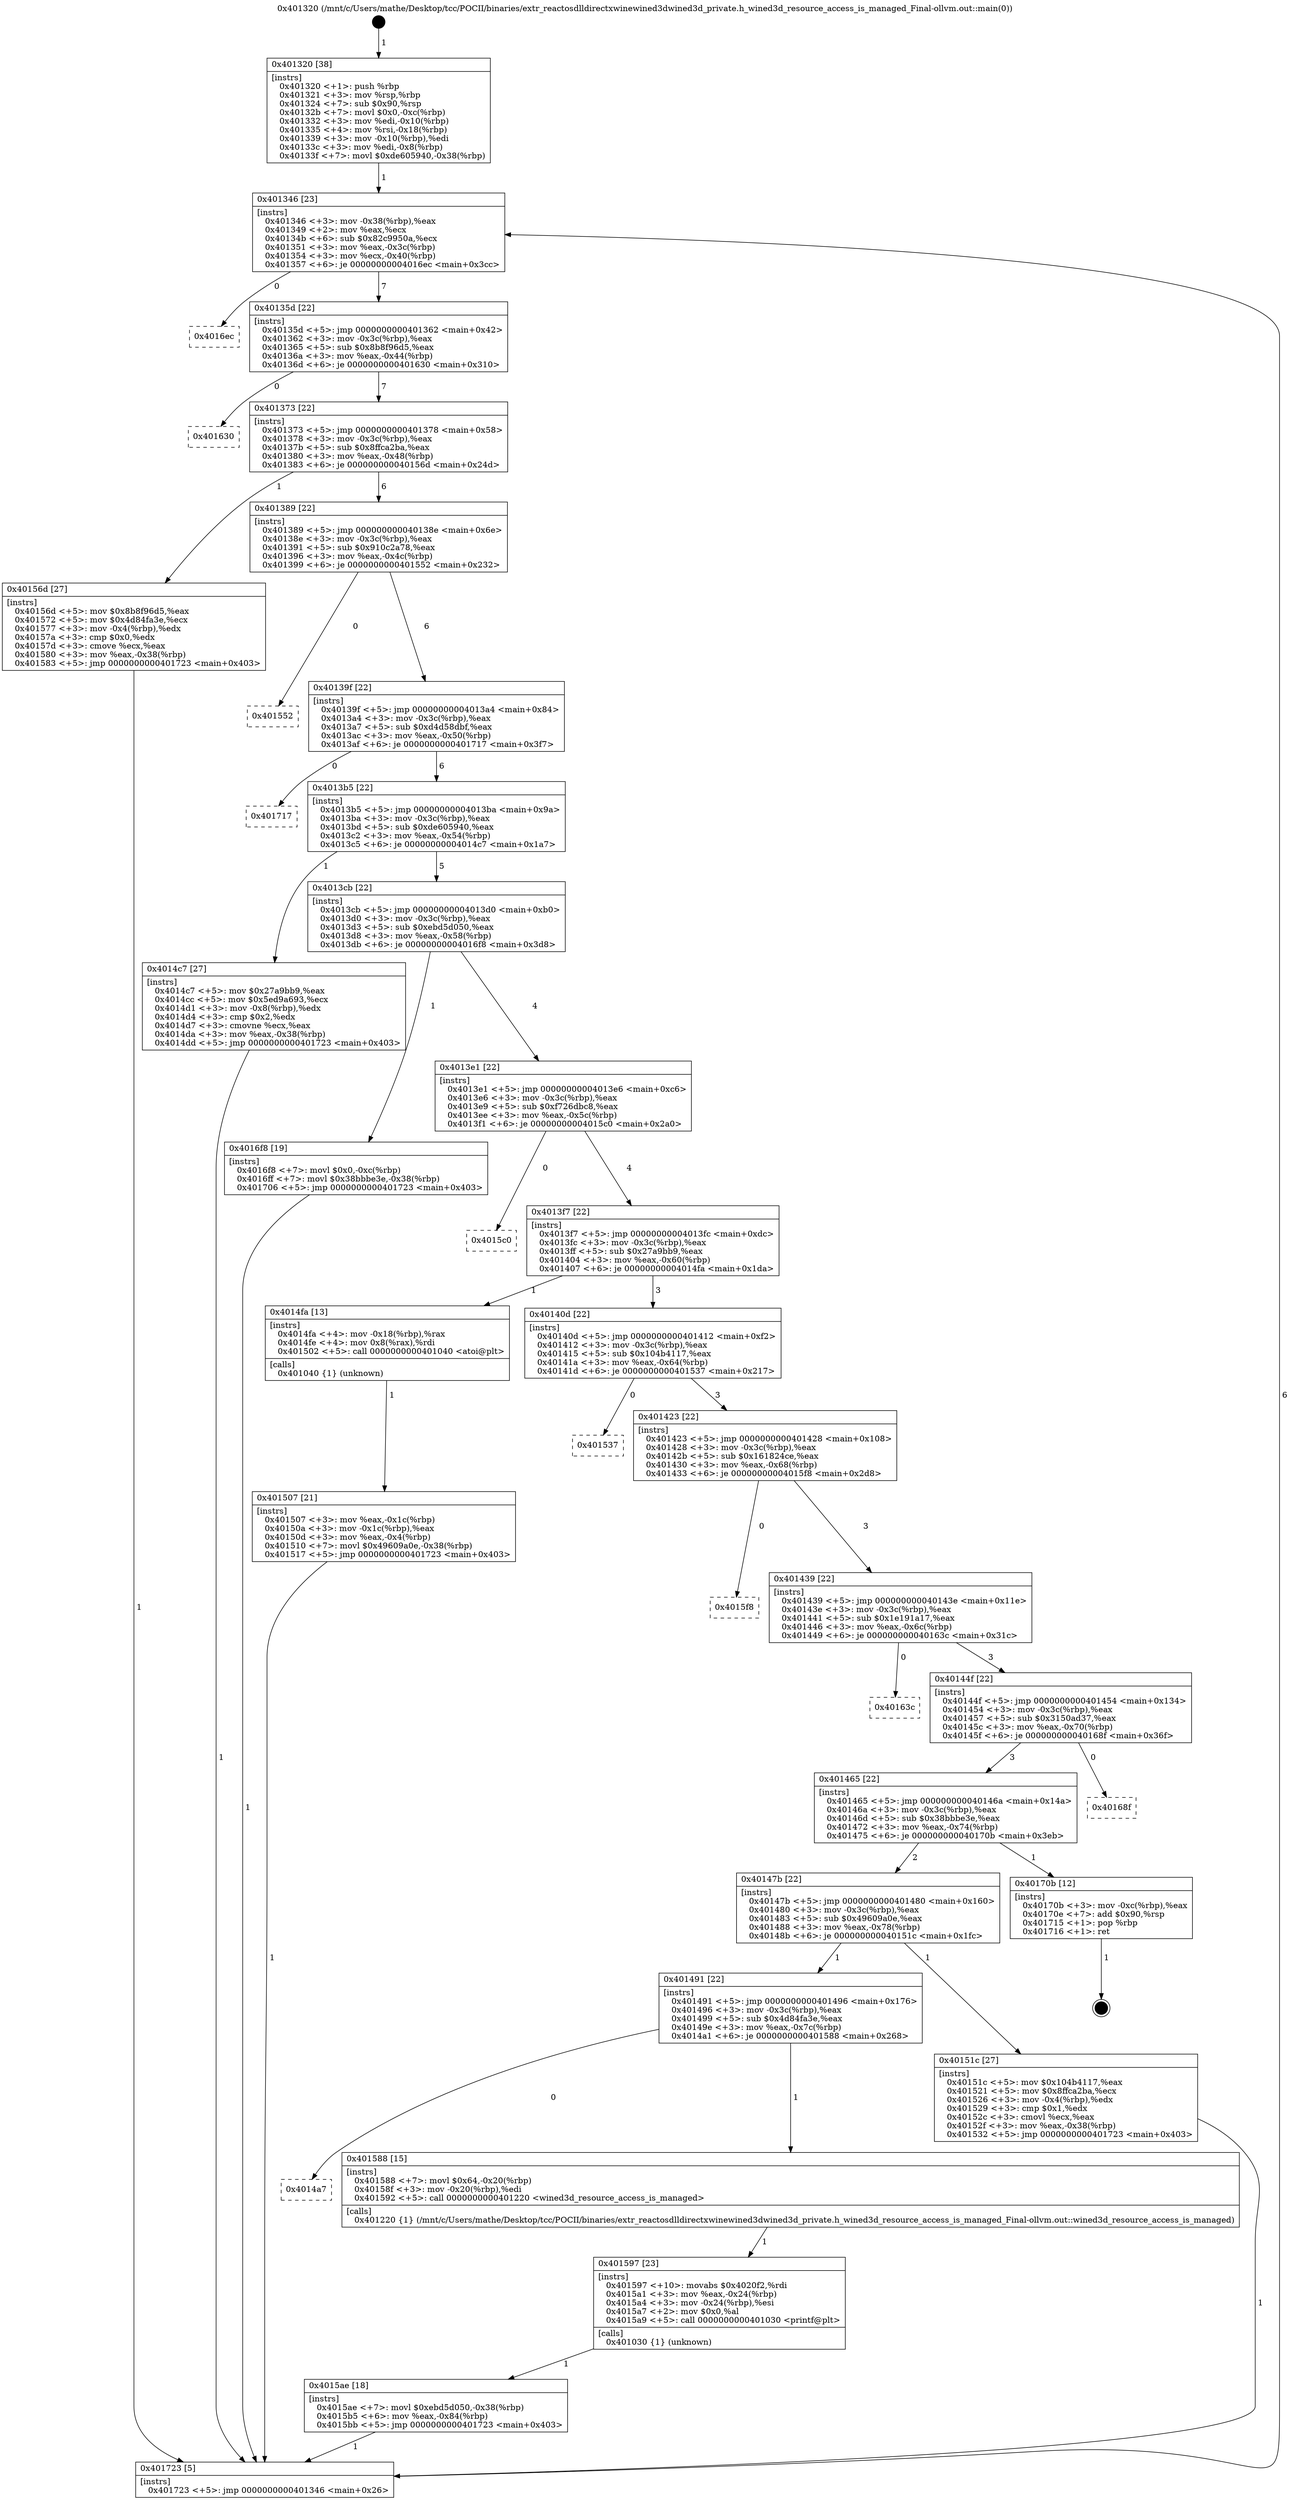 digraph "0x401320" {
  label = "0x401320 (/mnt/c/Users/mathe/Desktop/tcc/POCII/binaries/extr_reactosdlldirectxwinewined3dwined3d_private.h_wined3d_resource_access_is_managed_Final-ollvm.out::main(0))"
  labelloc = "t"
  node[shape=record]

  Entry [label="",width=0.3,height=0.3,shape=circle,fillcolor=black,style=filled]
  "0x401346" [label="{
     0x401346 [23]\l
     | [instrs]\l
     &nbsp;&nbsp;0x401346 \<+3\>: mov -0x38(%rbp),%eax\l
     &nbsp;&nbsp;0x401349 \<+2\>: mov %eax,%ecx\l
     &nbsp;&nbsp;0x40134b \<+6\>: sub $0x82c9950a,%ecx\l
     &nbsp;&nbsp;0x401351 \<+3\>: mov %eax,-0x3c(%rbp)\l
     &nbsp;&nbsp;0x401354 \<+3\>: mov %ecx,-0x40(%rbp)\l
     &nbsp;&nbsp;0x401357 \<+6\>: je 00000000004016ec \<main+0x3cc\>\l
  }"]
  "0x4016ec" [label="{
     0x4016ec\l
  }", style=dashed]
  "0x40135d" [label="{
     0x40135d [22]\l
     | [instrs]\l
     &nbsp;&nbsp;0x40135d \<+5\>: jmp 0000000000401362 \<main+0x42\>\l
     &nbsp;&nbsp;0x401362 \<+3\>: mov -0x3c(%rbp),%eax\l
     &nbsp;&nbsp;0x401365 \<+5\>: sub $0x8b8f96d5,%eax\l
     &nbsp;&nbsp;0x40136a \<+3\>: mov %eax,-0x44(%rbp)\l
     &nbsp;&nbsp;0x40136d \<+6\>: je 0000000000401630 \<main+0x310\>\l
  }"]
  Exit [label="",width=0.3,height=0.3,shape=circle,fillcolor=black,style=filled,peripheries=2]
  "0x401630" [label="{
     0x401630\l
  }", style=dashed]
  "0x401373" [label="{
     0x401373 [22]\l
     | [instrs]\l
     &nbsp;&nbsp;0x401373 \<+5\>: jmp 0000000000401378 \<main+0x58\>\l
     &nbsp;&nbsp;0x401378 \<+3\>: mov -0x3c(%rbp),%eax\l
     &nbsp;&nbsp;0x40137b \<+5\>: sub $0x8ffca2ba,%eax\l
     &nbsp;&nbsp;0x401380 \<+3\>: mov %eax,-0x48(%rbp)\l
     &nbsp;&nbsp;0x401383 \<+6\>: je 000000000040156d \<main+0x24d\>\l
  }"]
  "0x4015ae" [label="{
     0x4015ae [18]\l
     | [instrs]\l
     &nbsp;&nbsp;0x4015ae \<+7\>: movl $0xebd5d050,-0x38(%rbp)\l
     &nbsp;&nbsp;0x4015b5 \<+6\>: mov %eax,-0x84(%rbp)\l
     &nbsp;&nbsp;0x4015bb \<+5\>: jmp 0000000000401723 \<main+0x403\>\l
  }"]
  "0x40156d" [label="{
     0x40156d [27]\l
     | [instrs]\l
     &nbsp;&nbsp;0x40156d \<+5\>: mov $0x8b8f96d5,%eax\l
     &nbsp;&nbsp;0x401572 \<+5\>: mov $0x4d84fa3e,%ecx\l
     &nbsp;&nbsp;0x401577 \<+3\>: mov -0x4(%rbp),%edx\l
     &nbsp;&nbsp;0x40157a \<+3\>: cmp $0x0,%edx\l
     &nbsp;&nbsp;0x40157d \<+3\>: cmove %ecx,%eax\l
     &nbsp;&nbsp;0x401580 \<+3\>: mov %eax,-0x38(%rbp)\l
     &nbsp;&nbsp;0x401583 \<+5\>: jmp 0000000000401723 \<main+0x403\>\l
  }"]
  "0x401389" [label="{
     0x401389 [22]\l
     | [instrs]\l
     &nbsp;&nbsp;0x401389 \<+5\>: jmp 000000000040138e \<main+0x6e\>\l
     &nbsp;&nbsp;0x40138e \<+3\>: mov -0x3c(%rbp),%eax\l
     &nbsp;&nbsp;0x401391 \<+5\>: sub $0x910c2a78,%eax\l
     &nbsp;&nbsp;0x401396 \<+3\>: mov %eax,-0x4c(%rbp)\l
     &nbsp;&nbsp;0x401399 \<+6\>: je 0000000000401552 \<main+0x232\>\l
  }"]
  "0x401597" [label="{
     0x401597 [23]\l
     | [instrs]\l
     &nbsp;&nbsp;0x401597 \<+10\>: movabs $0x4020f2,%rdi\l
     &nbsp;&nbsp;0x4015a1 \<+3\>: mov %eax,-0x24(%rbp)\l
     &nbsp;&nbsp;0x4015a4 \<+3\>: mov -0x24(%rbp),%esi\l
     &nbsp;&nbsp;0x4015a7 \<+2\>: mov $0x0,%al\l
     &nbsp;&nbsp;0x4015a9 \<+5\>: call 0000000000401030 \<printf@plt\>\l
     | [calls]\l
     &nbsp;&nbsp;0x401030 \{1\} (unknown)\l
  }"]
  "0x401552" [label="{
     0x401552\l
  }", style=dashed]
  "0x40139f" [label="{
     0x40139f [22]\l
     | [instrs]\l
     &nbsp;&nbsp;0x40139f \<+5\>: jmp 00000000004013a4 \<main+0x84\>\l
     &nbsp;&nbsp;0x4013a4 \<+3\>: mov -0x3c(%rbp),%eax\l
     &nbsp;&nbsp;0x4013a7 \<+5\>: sub $0xd4d58dbf,%eax\l
     &nbsp;&nbsp;0x4013ac \<+3\>: mov %eax,-0x50(%rbp)\l
     &nbsp;&nbsp;0x4013af \<+6\>: je 0000000000401717 \<main+0x3f7\>\l
  }"]
  "0x4014a7" [label="{
     0x4014a7\l
  }", style=dashed]
  "0x401717" [label="{
     0x401717\l
  }", style=dashed]
  "0x4013b5" [label="{
     0x4013b5 [22]\l
     | [instrs]\l
     &nbsp;&nbsp;0x4013b5 \<+5\>: jmp 00000000004013ba \<main+0x9a\>\l
     &nbsp;&nbsp;0x4013ba \<+3\>: mov -0x3c(%rbp),%eax\l
     &nbsp;&nbsp;0x4013bd \<+5\>: sub $0xde605940,%eax\l
     &nbsp;&nbsp;0x4013c2 \<+3\>: mov %eax,-0x54(%rbp)\l
     &nbsp;&nbsp;0x4013c5 \<+6\>: je 00000000004014c7 \<main+0x1a7\>\l
  }"]
  "0x401588" [label="{
     0x401588 [15]\l
     | [instrs]\l
     &nbsp;&nbsp;0x401588 \<+7\>: movl $0x64,-0x20(%rbp)\l
     &nbsp;&nbsp;0x40158f \<+3\>: mov -0x20(%rbp),%edi\l
     &nbsp;&nbsp;0x401592 \<+5\>: call 0000000000401220 \<wined3d_resource_access_is_managed\>\l
     | [calls]\l
     &nbsp;&nbsp;0x401220 \{1\} (/mnt/c/Users/mathe/Desktop/tcc/POCII/binaries/extr_reactosdlldirectxwinewined3dwined3d_private.h_wined3d_resource_access_is_managed_Final-ollvm.out::wined3d_resource_access_is_managed)\l
  }"]
  "0x4014c7" [label="{
     0x4014c7 [27]\l
     | [instrs]\l
     &nbsp;&nbsp;0x4014c7 \<+5\>: mov $0x27a9bb9,%eax\l
     &nbsp;&nbsp;0x4014cc \<+5\>: mov $0x5ed9a693,%ecx\l
     &nbsp;&nbsp;0x4014d1 \<+3\>: mov -0x8(%rbp),%edx\l
     &nbsp;&nbsp;0x4014d4 \<+3\>: cmp $0x2,%edx\l
     &nbsp;&nbsp;0x4014d7 \<+3\>: cmovne %ecx,%eax\l
     &nbsp;&nbsp;0x4014da \<+3\>: mov %eax,-0x38(%rbp)\l
     &nbsp;&nbsp;0x4014dd \<+5\>: jmp 0000000000401723 \<main+0x403\>\l
  }"]
  "0x4013cb" [label="{
     0x4013cb [22]\l
     | [instrs]\l
     &nbsp;&nbsp;0x4013cb \<+5\>: jmp 00000000004013d0 \<main+0xb0\>\l
     &nbsp;&nbsp;0x4013d0 \<+3\>: mov -0x3c(%rbp),%eax\l
     &nbsp;&nbsp;0x4013d3 \<+5\>: sub $0xebd5d050,%eax\l
     &nbsp;&nbsp;0x4013d8 \<+3\>: mov %eax,-0x58(%rbp)\l
     &nbsp;&nbsp;0x4013db \<+6\>: je 00000000004016f8 \<main+0x3d8\>\l
  }"]
  "0x401723" [label="{
     0x401723 [5]\l
     | [instrs]\l
     &nbsp;&nbsp;0x401723 \<+5\>: jmp 0000000000401346 \<main+0x26\>\l
  }"]
  "0x401320" [label="{
     0x401320 [38]\l
     | [instrs]\l
     &nbsp;&nbsp;0x401320 \<+1\>: push %rbp\l
     &nbsp;&nbsp;0x401321 \<+3\>: mov %rsp,%rbp\l
     &nbsp;&nbsp;0x401324 \<+7\>: sub $0x90,%rsp\l
     &nbsp;&nbsp;0x40132b \<+7\>: movl $0x0,-0xc(%rbp)\l
     &nbsp;&nbsp;0x401332 \<+3\>: mov %edi,-0x10(%rbp)\l
     &nbsp;&nbsp;0x401335 \<+4\>: mov %rsi,-0x18(%rbp)\l
     &nbsp;&nbsp;0x401339 \<+3\>: mov -0x10(%rbp),%edi\l
     &nbsp;&nbsp;0x40133c \<+3\>: mov %edi,-0x8(%rbp)\l
     &nbsp;&nbsp;0x40133f \<+7\>: movl $0xde605940,-0x38(%rbp)\l
  }"]
  "0x401491" [label="{
     0x401491 [22]\l
     | [instrs]\l
     &nbsp;&nbsp;0x401491 \<+5\>: jmp 0000000000401496 \<main+0x176\>\l
     &nbsp;&nbsp;0x401496 \<+3\>: mov -0x3c(%rbp),%eax\l
     &nbsp;&nbsp;0x401499 \<+5\>: sub $0x4d84fa3e,%eax\l
     &nbsp;&nbsp;0x40149e \<+3\>: mov %eax,-0x7c(%rbp)\l
     &nbsp;&nbsp;0x4014a1 \<+6\>: je 0000000000401588 \<main+0x268\>\l
  }"]
  "0x4016f8" [label="{
     0x4016f8 [19]\l
     | [instrs]\l
     &nbsp;&nbsp;0x4016f8 \<+7\>: movl $0x0,-0xc(%rbp)\l
     &nbsp;&nbsp;0x4016ff \<+7\>: movl $0x38bbbe3e,-0x38(%rbp)\l
     &nbsp;&nbsp;0x401706 \<+5\>: jmp 0000000000401723 \<main+0x403\>\l
  }"]
  "0x4013e1" [label="{
     0x4013e1 [22]\l
     | [instrs]\l
     &nbsp;&nbsp;0x4013e1 \<+5\>: jmp 00000000004013e6 \<main+0xc6\>\l
     &nbsp;&nbsp;0x4013e6 \<+3\>: mov -0x3c(%rbp),%eax\l
     &nbsp;&nbsp;0x4013e9 \<+5\>: sub $0xf726dbc8,%eax\l
     &nbsp;&nbsp;0x4013ee \<+3\>: mov %eax,-0x5c(%rbp)\l
     &nbsp;&nbsp;0x4013f1 \<+6\>: je 00000000004015c0 \<main+0x2a0\>\l
  }"]
  "0x40151c" [label="{
     0x40151c [27]\l
     | [instrs]\l
     &nbsp;&nbsp;0x40151c \<+5\>: mov $0x104b4117,%eax\l
     &nbsp;&nbsp;0x401521 \<+5\>: mov $0x8ffca2ba,%ecx\l
     &nbsp;&nbsp;0x401526 \<+3\>: mov -0x4(%rbp),%edx\l
     &nbsp;&nbsp;0x401529 \<+3\>: cmp $0x1,%edx\l
     &nbsp;&nbsp;0x40152c \<+3\>: cmovl %ecx,%eax\l
     &nbsp;&nbsp;0x40152f \<+3\>: mov %eax,-0x38(%rbp)\l
     &nbsp;&nbsp;0x401532 \<+5\>: jmp 0000000000401723 \<main+0x403\>\l
  }"]
  "0x4015c0" [label="{
     0x4015c0\l
  }", style=dashed]
  "0x4013f7" [label="{
     0x4013f7 [22]\l
     | [instrs]\l
     &nbsp;&nbsp;0x4013f7 \<+5\>: jmp 00000000004013fc \<main+0xdc\>\l
     &nbsp;&nbsp;0x4013fc \<+3\>: mov -0x3c(%rbp),%eax\l
     &nbsp;&nbsp;0x4013ff \<+5\>: sub $0x27a9bb9,%eax\l
     &nbsp;&nbsp;0x401404 \<+3\>: mov %eax,-0x60(%rbp)\l
     &nbsp;&nbsp;0x401407 \<+6\>: je 00000000004014fa \<main+0x1da\>\l
  }"]
  "0x40147b" [label="{
     0x40147b [22]\l
     | [instrs]\l
     &nbsp;&nbsp;0x40147b \<+5\>: jmp 0000000000401480 \<main+0x160\>\l
     &nbsp;&nbsp;0x401480 \<+3\>: mov -0x3c(%rbp),%eax\l
     &nbsp;&nbsp;0x401483 \<+5\>: sub $0x49609a0e,%eax\l
     &nbsp;&nbsp;0x401488 \<+3\>: mov %eax,-0x78(%rbp)\l
     &nbsp;&nbsp;0x40148b \<+6\>: je 000000000040151c \<main+0x1fc\>\l
  }"]
  "0x4014fa" [label="{
     0x4014fa [13]\l
     | [instrs]\l
     &nbsp;&nbsp;0x4014fa \<+4\>: mov -0x18(%rbp),%rax\l
     &nbsp;&nbsp;0x4014fe \<+4\>: mov 0x8(%rax),%rdi\l
     &nbsp;&nbsp;0x401502 \<+5\>: call 0000000000401040 \<atoi@plt\>\l
     | [calls]\l
     &nbsp;&nbsp;0x401040 \{1\} (unknown)\l
  }"]
  "0x40140d" [label="{
     0x40140d [22]\l
     | [instrs]\l
     &nbsp;&nbsp;0x40140d \<+5\>: jmp 0000000000401412 \<main+0xf2\>\l
     &nbsp;&nbsp;0x401412 \<+3\>: mov -0x3c(%rbp),%eax\l
     &nbsp;&nbsp;0x401415 \<+5\>: sub $0x104b4117,%eax\l
     &nbsp;&nbsp;0x40141a \<+3\>: mov %eax,-0x64(%rbp)\l
     &nbsp;&nbsp;0x40141d \<+6\>: je 0000000000401537 \<main+0x217\>\l
  }"]
  "0x401507" [label="{
     0x401507 [21]\l
     | [instrs]\l
     &nbsp;&nbsp;0x401507 \<+3\>: mov %eax,-0x1c(%rbp)\l
     &nbsp;&nbsp;0x40150a \<+3\>: mov -0x1c(%rbp),%eax\l
     &nbsp;&nbsp;0x40150d \<+3\>: mov %eax,-0x4(%rbp)\l
     &nbsp;&nbsp;0x401510 \<+7\>: movl $0x49609a0e,-0x38(%rbp)\l
     &nbsp;&nbsp;0x401517 \<+5\>: jmp 0000000000401723 \<main+0x403\>\l
  }"]
  "0x40170b" [label="{
     0x40170b [12]\l
     | [instrs]\l
     &nbsp;&nbsp;0x40170b \<+3\>: mov -0xc(%rbp),%eax\l
     &nbsp;&nbsp;0x40170e \<+7\>: add $0x90,%rsp\l
     &nbsp;&nbsp;0x401715 \<+1\>: pop %rbp\l
     &nbsp;&nbsp;0x401716 \<+1\>: ret\l
  }"]
  "0x401537" [label="{
     0x401537\l
  }", style=dashed]
  "0x401423" [label="{
     0x401423 [22]\l
     | [instrs]\l
     &nbsp;&nbsp;0x401423 \<+5\>: jmp 0000000000401428 \<main+0x108\>\l
     &nbsp;&nbsp;0x401428 \<+3\>: mov -0x3c(%rbp),%eax\l
     &nbsp;&nbsp;0x40142b \<+5\>: sub $0x161824ce,%eax\l
     &nbsp;&nbsp;0x401430 \<+3\>: mov %eax,-0x68(%rbp)\l
     &nbsp;&nbsp;0x401433 \<+6\>: je 00000000004015f8 \<main+0x2d8\>\l
  }"]
  "0x401465" [label="{
     0x401465 [22]\l
     | [instrs]\l
     &nbsp;&nbsp;0x401465 \<+5\>: jmp 000000000040146a \<main+0x14a\>\l
     &nbsp;&nbsp;0x40146a \<+3\>: mov -0x3c(%rbp),%eax\l
     &nbsp;&nbsp;0x40146d \<+5\>: sub $0x38bbbe3e,%eax\l
     &nbsp;&nbsp;0x401472 \<+3\>: mov %eax,-0x74(%rbp)\l
     &nbsp;&nbsp;0x401475 \<+6\>: je 000000000040170b \<main+0x3eb\>\l
  }"]
  "0x4015f8" [label="{
     0x4015f8\l
  }", style=dashed]
  "0x401439" [label="{
     0x401439 [22]\l
     | [instrs]\l
     &nbsp;&nbsp;0x401439 \<+5\>: jmp 000000000040143e \<main+0x11e\>\l
     &nbsp;&nbsp;0x40143e \<+3\>: mov -0x3c(%rbp),%eax\l
     &nbsp;&nbsp;0x401441 \<+5\>: sub $0x1e191a17,%eax\l
     &nbsp;&nbsp;0x401446 \<+3\>: mov %eax,-0x6c(%rbp)\l
     &nbsp;&nbsp;0x401449 \<+6\>: je 000000000040163c \<main+0x31c\>\l
  }"]
  "0x40168f" [label="{
     0x40168f\l
  }", style=dashed]
  "0x40163c" [label="{
     0x40163c\l
  }", style=dashed]
  "0x40144f" [label="{
     0x40144f [22]\l
     | [instrs]\l
     &nbsp;&nbsp;0x40144f \<+5\>: jmp 0000000000401454 \<main+0x134\>\l
     &nbsp;&nbsp;0x401454 \<+3\>: mov -0x3c(%rbp),%eax\l
     &nbsp;&nbsp;0x401457 \<+5\>: sub $0x3150ad37,%eax\l
     &nbsp;&nbsp;0x40145c \<+3\>: mov %eax,-0x70(%rbp)\l
     &nbsp;&nbsp;0x40145f \<+6\>: je 000000000040168f \<main+0x36f\>\l
  }"]
  Entry -> "0x401320" [label=" 1"]
  "0x401346" -> "0x4016ec" [label=" 0"]
  "0x401346" -> "0x40135d" [label=" 7"]
  "0x40170b" -> Exit [label=" 1"]
  "0x40135d" -> "0x401630" [label=" 0"]
  "0x40135d" -> "0x401373" [label=" 7"]
  "0x4016f8" -> "0x401723" [label=" 1"]
  "0x401373" -> "0x40156d" [label=" 1"]
  "0x401373" -> "0x401389" [label=" 6"]
  "0x4015ae" -> "0x401723" [label=" 1"]
  "0x401389" -> "0x401552" [label=" 0"]
  "0x401389" -> "0x40139f" [label=" 6"]
  "0x401597" -> "0x4015ae" [label=" 1"]
  "0x40139f" -> "0x401717" [label=" 0"]
  "0x40139f" -> "0x4013b5" [label=" 6"]
  "0x401588" -> "0x401597" [label=" 1"]
  "0x4013b5" -> "0x4014c7" [label=" 1"]
  "0x4013b5" -> "0x4013cb" [label=" 5"]
  "0x4014c7" -> "0x401723" [label=" 1"]
  "0x401320" -> "0x401346" [label=" 1"]
  "0x401723" -> "0x401346" [label=" 6"]
  "0x401491" -> "0x4014a7" [label=" 0"]
  "0x4013cb" -> "0x4016f8" [label=" 1"]
  "0x4013cb" -> "0x4013e1" [label=" 4"]
  "0x401491" -> "0x401588" [label=" 1"]
  "0x4013e1" -> "0x4015c0" [label=" 0"]
  "0x4013e1" -> "0x4013f7" [label=" 4"]
  "0x40156d" -> "0x401723" [label=" 1"]
  "0x4013f7" -> "0x4014fa" [label=" 1"]
  "0x4013f7" -> "0x40140d" [label=" 3"]
  "0x4014fa" -> "0x401507" [label=" 1"]
  "0x401507" -> "0x401723" [label=" 1"]
  "0x40147b" -> "0x401491" [label=" 1"]
  "0x40140d" -> "0x401537" [label=" 0"]
  "0x40140d" -> "0x401423" [label=" 3"]
  "0x40147b" -> "0x40151c" [label=" 1"]
  "0x401423" -> "0x4015f8" [label=" 0"]
  "0x401423" -> "0x401439" [label=" 3"]
  "0x401465" -> "0x40147b" [label=" 2"]
  "0x401439" -> "0x40163c" [label=" 0"]
  "0x401439" -> "0x40144f" [label=" 3"]
  "0x401465" -> "0x40170b" [label=" 1"]
  "0x40144f" -> "0x40168f" [label=" 0"]
  "0x40144f" -> "0x401465" [label=" 3"]
  "0x40151c" -> "0x401723" [label=" 1"]
}
